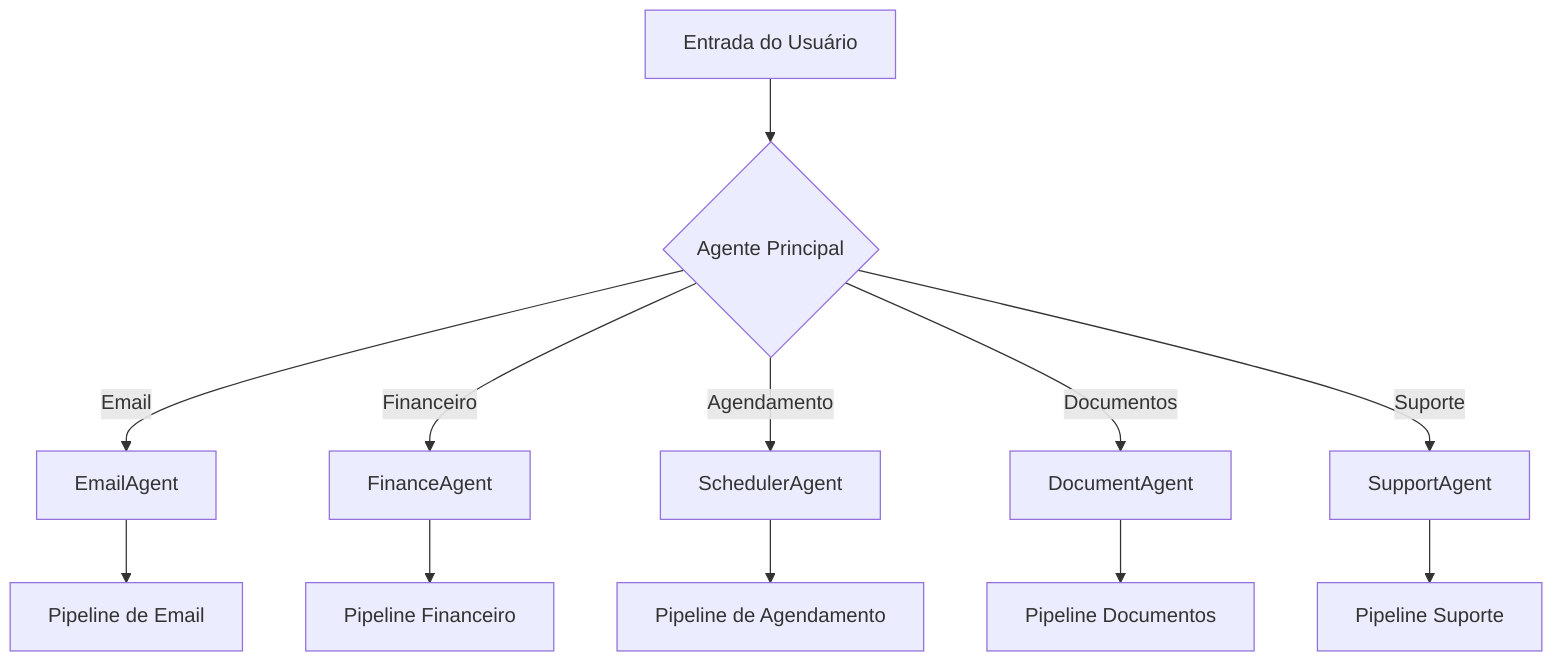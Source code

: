 flowchart TD
    A[Entrada do Usuário] --> B{Agente Principal}
    B -->|Email| C[EmailAgent]
    B -->|Financeiro| D[FinanceAgent]
    B -->|Agendamento| E[SchedulerAgent]
    B -->|Documentos| F[DocumentAgent]
    B -->|Suporte| G[SupportAgent]

    C --> H[Pipeline de Email]
    D --> I[Pipeline Financeiro]
    E --> J[Pipeline de Agendamento]
    F --> K[Pipeline Documentos]
    G --> L[Pipeline Suporte]
